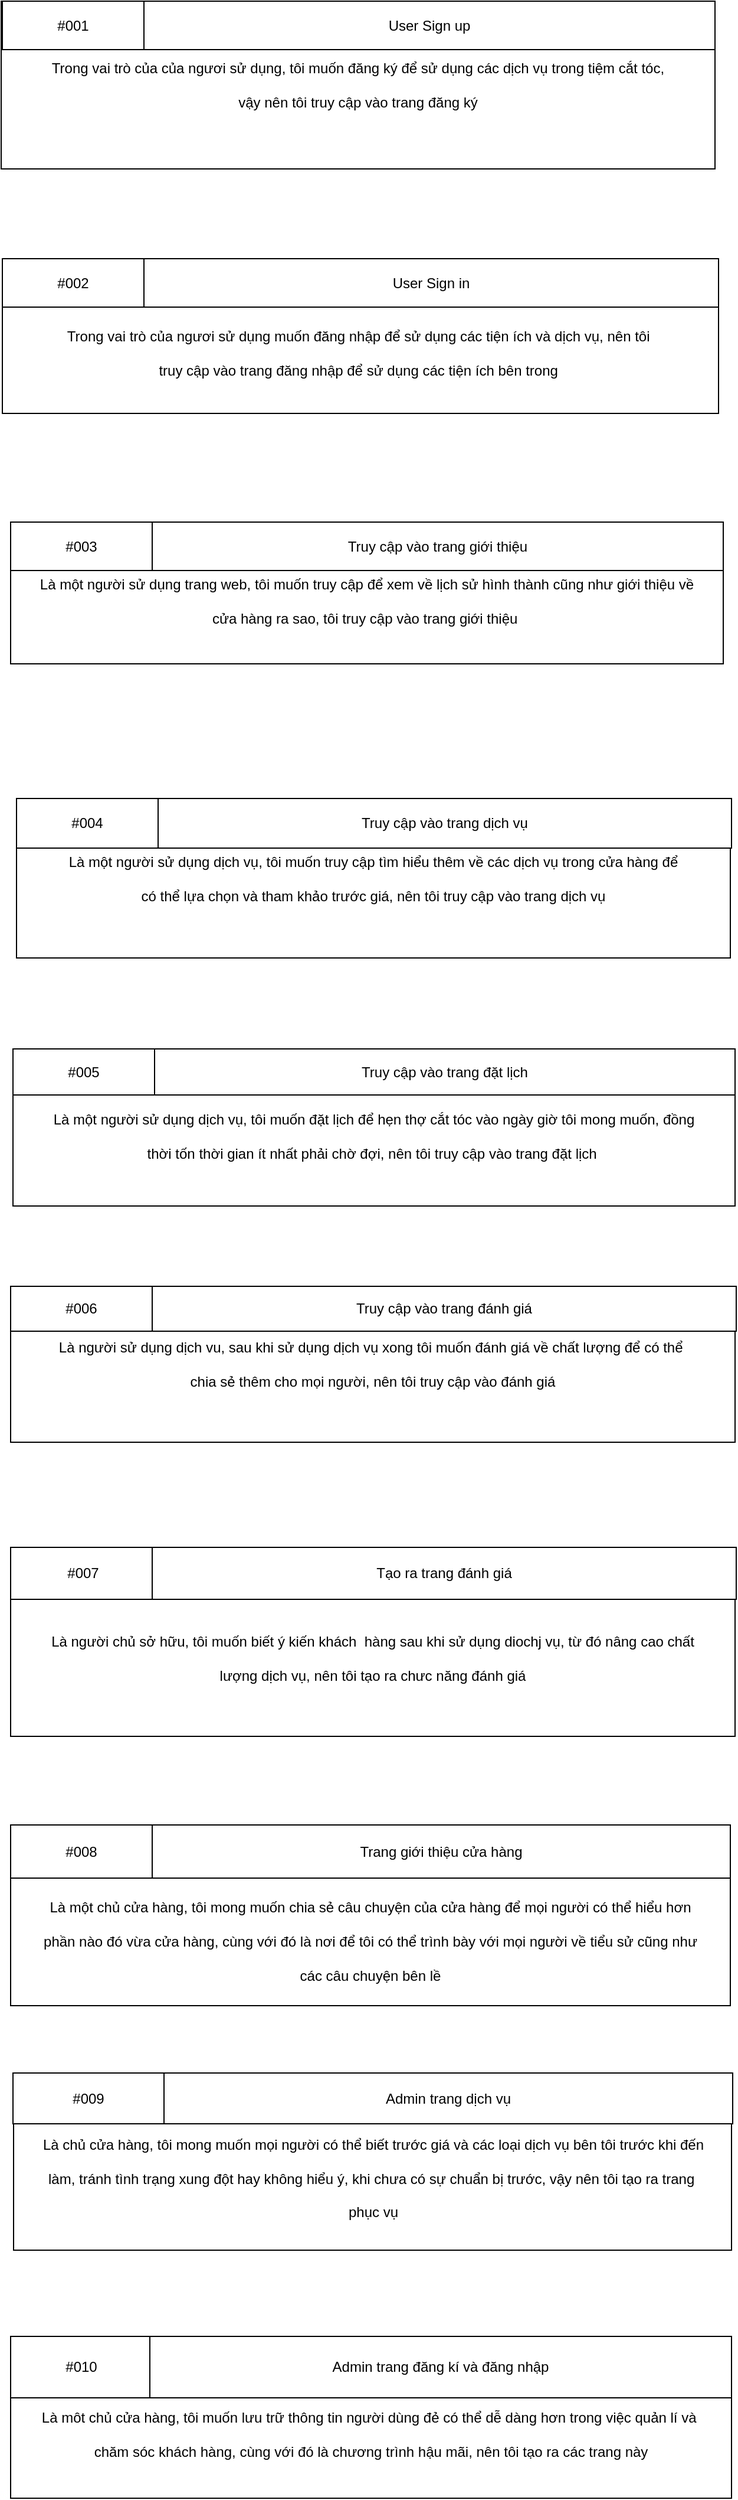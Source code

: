<mxfile version="24.7.15">
  <diagram name="Page-1" id="i0PaEPR_Gqp37drp72w5">
    <mxGraphModel grid="0" page="0" gridSize="10" guides="1" tooltips="1" connect="1" arrows="1" fold="1" pageScale="1" pageWidth="850" pageHeight="1100" math="0" shadow="0">
      <root>
        <mxCell id="0" />
        <mxCell id="1" parent="0" />
        <mxCell id="0PisFvoUaGezpD4LvPOE-99" value="Trong vai trò của của ngươi sử dụng, tôi muốn đăng ký để sử dụng các dịch vụ trong tiệm cắt tóc,&lt;br&gt;&lt;br&gt;vậy nên tôi truy cập vào trang đăng ký" style="rounded=0;whiteSpace=wrap;html=1;" vertex="1" parent="1">
          <mxGeometry x="-191" y="-385" width="605" height="142" as="geometry" />
        </mxCell>
        <mxCell id="qdEW-5ghp5JQR0CeHtMn-2" value="#001" style="rounded=0;whiteSpace=wrap;html=1;" vertex="1" parent="1">
          <mxGeometry x="-190" y="-385" width="120" height="41" as="geometry" />
        </mxCell>
        <mxCell id="qdEW-5ghp5JQR0CeHtMn-3" value="User Sign up" style="rounded=0;whiteSpace=wrap;html=1;" vertex="1" parent="1">
          <mxGeometry x="-70" y="-385" width="484" height="41" as="geometry" />
        </mxCell>
        <mxCell id="qdEW-5ghp5JQR0CeHtMn-6" value="&lt;div&gt;&lt;br&gt;&lt;/div&gt;&lt;div&gt;&lt;br&gt;&lt;/div&gt;Trong vai trò của ngươi sử dụng muốn đăng nhập để sử dụng các tiện ích và dịch vụ, nên tôi&amp;nbsp;&lt;br&gt;&lt;br&gt;truy cập vào trang đăng nhập để sử dụng các tiện ích bên trong&amp;nbsp;" style="rounded=0;whiteSpace=wrap;html=1;" vertex="1" parent="1">
          <mxGeometry x="-190" y="-167" width="607" height="131" as="geometry" />
        </mxCell>
        <mxCell id="qdEW-5ghp5JQR0CeHtMn-7" value="#002" style="rounded=0;whiteSpace=wrap;html=1;" vertex="1" parent="1">
          <mxGeometry x="-190" y="-167" width="120" height="41" as="geometry" />
        </mxCell>
        <mxCell id="qdEW-5ghp5JQR0CeHtMn-8" value="User Sign in" style="rounded=0;whiteSpace=wrap;html=1;" vertex="1" parent="1">
          <mxGeometry x="-70" y="-167" width="487" height="41" as="geometry" />
        </mxCell>
        <mxCell id="qdEW-5ghp5JQR0CeHtMn-9" value="&lt;div&gt;&lt;br&gt;&lt;/div&gt;Là một người sử dụng trang web, tôi muốn truy cập để xem về lịch sử hình thành cũng như giới thiệu về&lt;br&gt;&lt;br&gt;cửa hàng ra sao, tôi truy cập vào trang giới thiệu&amp;nbsp;" style="rounded=0;whiteSpace=wrap;html=1;" vertex="1" parent="1">
          <mxGeometry x="-183" y="56" width="604" height="120" as="geometry" />
        </mxCell>
        <mxCell id="qdEW-5ghp5JQR0CeHtMn-10" value="#003" style="rounded=0;whiteSpace=wrap;html=1;" vertex="1" parent="1">
          <mxGeometry x="-183" y="56" width="120" height="41" as="geometry" />
        </mxCell>
        <mxCell id="qdEW-5ghp5JQR0CeHtMn-11" value="Truy cập vào trang giới thiệu" style="rounded=0;whiteSpace=wrap;html=1;" vertex="1" parent="1">
          <mxGeometry x="-63" y="56" width="484" height="41" as="geometry" />
        </mxCell>
        <mxCell id="qdEW-5ghp5JQR0CeHtMn-12" value="Là một người sử dụng dịch vụ, tôi muốn truy cập tìm hiểu thêm về các dịch vụ trong cửa hàng để&lt;div&gt;&lt;br&gt;&lt;/div&gt;&lt;div&gt;có thể lựa chọn và tham khảo trước giá, nên tôi truy cập vào trang dịch vụ&lt;/div&gt;" style="rounded=0;whiteSpace=wrap;html=1;" vertex="1" parent="1">
          <mxGeometry x="-178" y="290" width="605" height="135" as="geometry" />
        </mxCell>
        <mxCell id="qdEW-5ghp5JQR0CeHtMn-13" value="#004" style="rounded=0;whiteSpace=wrap;html=1;" vertex="1" parent="1">
          <mxGeometry x="-178" y="290" width="120" height="42" as="geometry" />
        </mxCell>
        <mxCell id="qdEW-5ghp5JQR0CeHtMn-14" value="Truy cập vào trang dịch vụ" style="rounded=0;whiteSpace=wrap;html=1;" vertex="1" parent="1">
          <mxGeometry x="-58" y="290" width="486" height="42" as="geometry" />
        </mxCell>
        <mxCell id="qdEW-5ghp5JQR0CeHtMn-15" value="&lt;div&gt;&lt;br&gt;&lt;/div&gt;Là một người sử dụng dịch vụ, tôi muốn đặt lịch để hẹn thợ cắt tóc vào ngày giờ tôi mong muốn, đồng&lt;div&gt;&lt;br&gt;&lt;/div&gt;&lt;div&gt;thời tốn thời gian ít nhất phải chờ đợi, nên tôi truy cập vào trang đặt lịch&amp;nbsp;&lt;/div&gt;" style="rounded=0;whiteSpace=wrap;html=1;" vertex="1" parent="1">
          <mxGeometry x="-181" y="502" width="612" height="133" as="geometry" />
        </mxCell>
        <mxCell id="qdEW-5ghp5JQR0CeHtMn-16" value="#005" style="rounded=0;whiteSpace=wrap;html=1;" vertex="1" parent="1">
          <mxGeometry x="-181" y="502" width="120" height="39" as="geometry" />
        </mxCell>
        <mxCell id="qdEW-5ghp5JQR0CeHtMn-17" value="Truy cập vào trang đặt lịch" style="rounded=0;whiteSpace=wrap;html=1;" vertex="1" parent="1">
          <mxGeometry x="-61" y="502" width="492" height="39" as="geometry" />
        </mxCell>
        <mxCell id="qdEW-5ghp5JQR0CeHtMn-18" value="Là người sử dụng dịch vu, sau khi sử dụng dịch vụ xong tôi muốn đánh giá về chất lượng để có thể&amp;nbsp;&lt;div&gt;&lt;br&gt;&lt;/div&gt;&lt;div&gt;chia sẻ thêm cho mọi người, nên tôi truy cập vào đánh giá&lt;/div&gt;" style="rounded=0;whiteSpace=wrap;html=1;" vertex="1" parent="1">
          <mxGeometry x="-183" y="703" width="614" height="132" as="geometry" />
        </mxCell>
        <mxCell id="qdEW-5ghp5JQR0CeHtMn-19" value="#006" style="rounded=0;whiteSpace=wrap;html=1;" vertex="1" parent="1">
          <mxGeometry x="-183" y="703" width="120" height="38" as="geometry" />
        </mxCell>
        <mxCell id="qdEW-5ghp5JQR0CeHtMn-20" value="Truy cập vào trang đánh giá" style="rounded=0;whiteSpace=wrap;html=1;" vertex="1" parent="1">
          <mxGeometry x="-63" y="703" width="495" height="38" as="geometry" />
        </mxCell>
        <mxCell id="iLF8SqsWVw-XI0RkLlGx-1" value="&lt;div&gt;&lt;br&gt;&lt;/div&gt;&lt;div&gt;&lt;br&gt;&lt;/div&gt;Là người chủ sở hữu, tôi muốn biết ý kiến khách&amp;nbsp; hàng sau khi sử dụng diochj vụ, từ đó nâng cao chất&lt;div&gt;&lt;br&gt;&lt;/div&gt;&lt;div&gt;lượng dịch vụ, nên tôi tạo ra chưc năng đánh giá&lt;/div&gt;" style="rounded=0;whiteSpace=wrap;html=1;" vertex="1" parent="1">
          <mxGeometry x="-183" y="924" width="614" height="160" as="geometry" />
        </mxCell>
        <mxCell id="iLF8SqsWVw-XI0RkLlGx-2" value="#007" style="rounded=0;whiteSpace=wrap;html=1;" vertex="1" parent="1">
          <mxGeometry x="-183" y="924" width="123" height="44" as="geometry" />
        </mxCell>
        <mxCell id="iLF8SqsWVw-XI0RkLlGx-4" value="Tạo ra trang đánh giá" style="rounded=0;whiteSpace=wrap;html=1;" vertex="1" parent="1">
          <mxGeometry x="-63" y="924" width="495" height="44" as="geometry" />
        </mxCell>
        <mxCell id="iLF8SqsWVw-XI0RkLlGx-5" value="&lt;div&gt;&lt;br&gt;&lt;/div&gt;&lt;div&gt;&lt;br&gt;&lt;/div&gt;&lt;div&gt;&lt;br&gt;&lt;/div&gt;Là một chủ cửa hàng, tôi mong muốn chia sẻ câu chuyện của cửa hàng để mọi người có thể hiểu hơn&lt;div&gt;&lt;br&gt;&lt;/div&gt;&lt;div&gt;phần nào đó vừa cửa hàng, cùng với đó là nơi để tôi có thể trình bày với mọi người về tiểu sử cũng như&lt;/div&gt;&lt;div&gt;&lt;br&gt;&lt;/div&gt;&lt;div&gt;các câu chuyện bên lề&lt;/div&gt;" style="rounded=0;whiteSpace=wrap;html=1;" vertex="1" parent="1">
          <mxGeometry x="-183" y="1159" width="610" height="153" as="geometry" />
        </mxCell>
        <mxCell id="iLF8SqsWVw-XI0RkLlGx-6" value="#008" style="rounded=0;whiteSpace=wrap;html=1;" vertex="1" parent="1">
          <mxGeometry x="-183" y="1159" width="120" height="45" as="geometry" />
        </mxCell>
        <mxCell id="iLF8SqsWVw-XI0RkLlGx-7" value="Trang giới thiệu cửa hàng" style="rounded=0;whiteSpace=wrap;html=1;" vertex="1" parent="1">
          <mxGeometry x="-63" y="1159" width="490" height="45" as="geometry" />
        </mxCell>
        <mxCell id="iLF8SqsWVw-XI0RkLlGx-8" value="&lt;div&gt;&lt;br&gt;&lt;/div&gt;&lt;div&gt;&lt;br&gt;&lt;/div&gt;Là chủ cửa hàng, tôi mong muốn mọi người có thể biết trước giá và các loại dịch vụ bên tôi trước khi đến&lt;div&gt;&lt;br&gt;&lt;/div&gt;&lt;div&gt;làm, tránh tình trạng xung đột hay không hiểu ý, khi chưa có sự chuẩn bị trước, vậy nên tôi tạo ra trang&amp;nbsp;&lt;/div&gt;&lt;div&gt;&lt;br&gt;&lt;/div&gt;&lt;div&gt;phục vụ&lt;/div&gt;" style="rounded=0;whiteSpace=wrap;html=1;" vertex="1" parent="1">
          <mxGeometry x="-180.5" y="1369" width="608.5" height="150" as="geometry" />
        </mxCell>
        <mxCell id="iLF8SqsWVw-XI0RkLlGx-9" value="#009" style="rounded=0;whiteSpace=wrap;html=1;" vertex="1" parent="1">
          <mxGeometry x="-181" y="1369" width="128" height="43" as="geometry" />
        </mxCell>
        <mxCell id="iLF8SqsWVw-XI0RkLlGx-10" value="Admin trang dịch vụ" style="rounded=0;whiteSpace=wrap;html=1;" vertex="1" parent="1">
          <mxGeometry x="-53" y="1369" width="482" height="43" as="geometry" />
        </mxCell>
        <mxCell id="iLF8SqsWVw-XI0RkLlGx-11" value="&lt;div&gt;&lt;br&gt;&lt;/div&gt;&lt;div&gt;&lt;br&gt;&lt;/div&gt;Là môt chủ cửa hàng, tôi muốn lưu trữ thông tin người dùng đẻ có thể dễ dàng hơn trong việc quản lí và&amp;nbsp;&lt;div&gt;&lt;br&gt;&lt;/div&gt;&lt;div&gt;chăm sóc khách hàng, cùng với đó là chương trình hậu mãi, nên tôi tạo ra các trang này&lt;/div&gt;" style="rounded=0;whiteSpace=wrap;html=1;" vertex="1" parent="1">
          <mxGeometry x="-183" y="1592" width="611" height="137" as="geometry" />
        </mxCell>
        <mxCell id="iLF8SqsWVw-XI0RkLlGx-12" value="#010" style="rounded=0;whiteSpace=wrap;html=1;" vertex="1" parent="1">
          <mxGeometry x="-183" y="1592" width="120" height="52" as="geometry" />
        </mxCell>
        <mxCell id="iLF8SqsWVw-XI0RkLlGx-13" value="Admin trang đăng kí và đăng nhập" style="rounded=0;whiteSpace=wrap;html=1;" vertex="1" parent="1">
          <mxGeometry x="-65" y="1592" width="493" height="52" as="geometry" />
        </mxCell>
      </root>
    </mxGraphModel>
  </diagram>
</mxfile>
